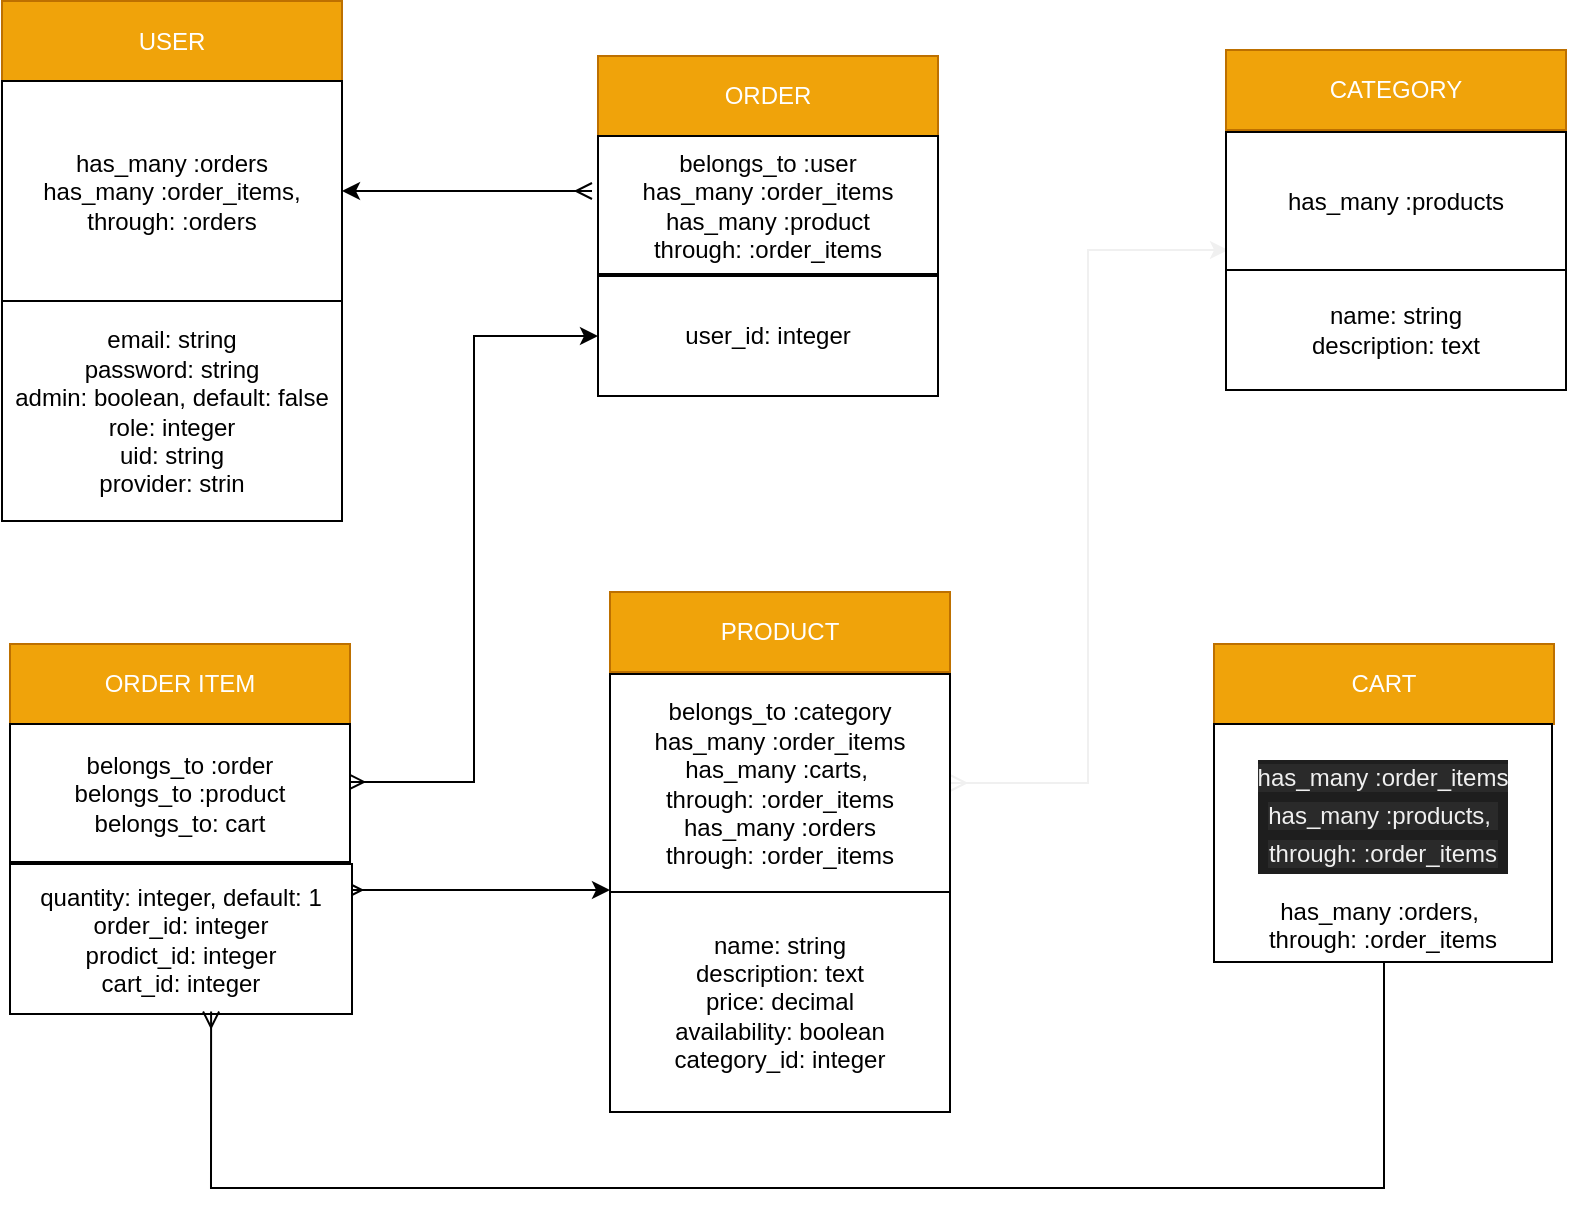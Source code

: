 <mxfile>
    <diagram id="GgGyAQL7Tlq910u7JSnT" name="Page-1">
        <mxGraphModel dx="1347" dy="680" grid="0" gridSize="9" guides="1" tooltips="1" connect="1" arrows="1" fold="1" page="1" pageScale="1" pageWidth="850" pageHeight="1100" math="0" shadow="0">
            <root>
                <mxCell id="0"/>
                <mxCell id="1" parent="0"/>
                <mxCell id="42" value="USER" style="whiteSpace=wrap;html=1;rounded=0;fillColor=#f0a30a;strokeColor=#BD7000;fontColor=#ffffff;" parent="1" vertex="1">
                    <mxGeometry x="36" y="55.5" width="170" height="40" as="geometry"/>
                </mxCell>
                <mxCell id="100" style="edgeStyle=orthogonalEdgeStyle;rounded=0;orthogonalLoop=1;jettySize=auto;html=1;endArrow=ERmany;endFill=0;startArrow=classic;startFill=1;" parent="1" source="43" edge="1">
                    <mxGeometry relative="1" as="geometry">
                        <mxPoint x="331" y="150.5" as="targetPoint"/>
                    </mxGeometry>
                </mxCell>
                <mxCell id="43" value="has_many :orders&lt;br&gt;has_many :order_items, &lt;br&gt;through: :orders" style="whiteSpace=wrap;html=1;rounded=0;" parent="1" vertex="1">
                    <mxGeometry x="36" y="95.5" width="170" height="110" as="geometry"/>
                </mxCell>
                <mxCell id="61" value="email: string&lt;br&gt;password: string&lt;br&gt;admin: boolean, default: false&lt;br&gt;role: integer&lt;br&gt;uid: string&lt;br&gt;provider: strin" style="whiteSpace=wrap;html=1;rounded=0;" parent="1" vertex="1">
                    <mxGeometry x="36" y="205.5" width="170" height="110" as="geometry"/>
                </mxCell>
                <mxCell id="63" value="PRODUCT" style="whiteSpace=wrap;html=1;rounded=0;fillColor=#f0a30a;strokeColor=#BD7000;fontColor=#ffffff;" parent="1" vertex="1">
                    <mxGeometry x="340" y="351" width="170" height="40" as="geometry"/>
                </mxCell>
                <mxCell id="64" value="name: string&lt;br&gt;description: text&lt;br&gt;price: decimal&lt;br&gt;availability: boolean&lt;br&gt;category_id: integer" style="whiteSpace=wrap;html=1;rounded=0;" parent="1" vertex="1">
                    <mxGeometry x="340" y="501" width="170" height="110" as="geometry"/>
                </mxCell>
                <mxCell id="113" style="edgeStyle=orthogonalEdgeStyle;rounded=0;orthogonalLoop=1;jettySize=auto;html=1;startArrow=classic;startFill=1;endArrow=ERmany;endFill=0;" parent="1" source="65" edge="1">
                    <mxGeometry relative="1" as="geometry">
                        <mxPoint x="208" y="500" as="targetPoint"/>
                        <Array as="points">
                            <mxPoint x="223" y="500"/>
                        </Array>
                    </mxGeometry>
                </mxCell>
                <mxCell id="118" style="edgeStyle=orthogonalEdgeStyle;rounded=0;orthogonalLoop=1;jettySize=auto;html=1;entryX=0.006;entryY=0.855;entryDx=0;entryDy=0;entryPerimeter=0;startArrow=ERmany;startFill=0;endArrow=classic;endFill=1;strokeColor=#f0f0f0;" parent="1" source="65" target="68" edge="1">
                    <mxGeometry relative="1" as="geometry"/>
                </mxCell>
                <mxCell id="65" value="belongs_to :category&lt;br&gt;has_many :order_items&lt;br&gt;has_many :carts,&amp;nbsp;&lt;br&gt;through: :order_items&lt;br&gt;has_many :orders&lt;br&gt;through: :order_items" style="whiteSpace=wrap;html=1;rounded=0;" parent="1" vertex="1">
                    <mxGeometry x="340" y="392" width="170" height="109" as="geometry"/>
                </mxCell>
                <mxCell id="66" value="CATEGORY" style="whiteSpace=wrap;html=1;rounded=0;fillColor=#f0a30a;strokeColor=#BD7000;fontColor=#ffffff;" parent="1" vertex="1">
                    <mxGeometry x="648" y="80" width="170" height="40" as="geometry"/>
                </mxCell>
                <mxCell id="67" value="name: string&lt;br&gt;description: text&lt;br&gt;" style="whiteSpace=wrap;html=1;rounded=0;" parent="1" vertex="1">
                    <mxGeometry x="648" y="190" width="170" height="60" as="geometry"/>
                </mxCell>
                <mxCell id="68" value="has_many :products" style="whiteSpace=wrap;html=1;rounded=0;" parent="1" vertex="1">
                    <mxGeometry x="648" y="121" width="170" height="69" as="geometry"/>
                </mxCell>
                <mxCell id="110" style="edgeStyle=orthogonalEdgeStyle;rounded=0;orthogonalLoop=1;jettySize=auto;html=1;entryX=0.994;entryY=0.42;entryDx=0;entryDy=0;entryPerimeter=0;startArrow=classic;startFill=1;endArrow=ERmany;endFill=0;" parent="1" source="72" target="106" edge="1">
                    <mxGeometry relative="1" as="geometry"/>
                </mxCell>
                <mxCell id="72" value="user_id: integer" style="whiteSpace=wrap;html=1;rounded=0;" parent="1" vertex="1">
                    <mxGeometry x="334" y="193" width="170" height="60" as="geometry"/>
                </mxCell>
                <mxCell id="73" value="ORDER" style="whiteSpace=wrap;html=1;rounded=0;fillColor=#f0a30a;strokeColor=#BD7000;fontColor=#ffffff;" parent="1" vertex="1">
                    <mxGeometry x="334" y="83" width="170" height="40" as="geometry"/>
                </mxCell>
                <mxCell id="74" value="belongs_to :user&lt;br&gt;has_many :order_items&lt;br&gt;has_many :product&lt;br&gt;through: :order_items" style="whiteSpace=wrap;html=1;rounded=0;" parent="1" vertex="1">
                    <mxGeometry x="334" y="123" width="170" height="69" as="geometry"/>
                </mxCell>
                <mxCell id="104" value="quantity: integer, default: 1&lt;br&gt;order_id: integer&lt;br&gt;prodict_id: integer&lt;br&gt;cart_id: integer" style="whiteSpace=wrap;html=1;rounded=0;" parent="1" vertex="1">
                    <mxGeometry x="40" y="487" width="171" height="75" as="geometry"/>
                </mxCell>
                <mxCell id="105" value="ORDER ITEM" style="whiteSpace=wrap;html=1;rounded=0;fillColor=#f0a30a;strokeColor=#BD7000;fontColor=#ffffff;" parent="1" vertex="1">
                    <mxGeometry x="40" y="377" width="170" height="40" as="geometry"/>
                </mxCell>
                <mxCell id="106" value="belongs_to :order&lt;br&gt;belongs_to :product&lt;br&gt;belongs_to: cart" style="whiteSpace=wrap;html=1;rounded=0;" parent="1" vertex="1">
                    <mxGeometry x="40" y="417" width="170" height="69" as="geometry"/>
                </mxCell>
                <mxCell id="117" style="edgeStyle=orthogonalEdgeStyle;rounded=0;orthogonalLoop=1;jettySize=auto;html=1;entryX=0.588;entryY=0.983;entryDx=0;entryDy=0;entryPerimeter=0;endArrow=ERmany;endFill=0;startArrow=classic;startFill=1;" parent="1" target="104" edge="1">
                    <mxGeometry relative="1" as="geometry">
                        <mxPoint x="727" y="488" as="sourcePoint"/>
                        <Array as="points">
                            <mxPoint x="727" y="649"/>
                            <mxPoint x="141" y="649"/>
                        </Array>
                    </mxGeometry>
                </mxCell>
                <mxCell id="115" value="CART" style="whiteSpace=wrap;html=1;rounded=0;fillColor=#f0a30a;strokeColor=#BD7000;fontColor=#ffffff;" parent="1" vertex="1">
                    <mxGeometry x="642" y="377" width="170" height="40" as="geometry"/>
                </mxCell>
                <mxCell id="116" value="&lt;p style=&quot;color: rgb(212 , 212 , 212) ; background-color: rgb(30 , 30 , 30) ; font-family: &amp;#34;menlo&amp;#34; , &amp;#34;monaco&amp;#34; , &amp;#34;courier new&amp;#34; , monospace ; line-height: 18px&quot;&gt;&lt;span style=&quot;color: rgb(240 , 240 , 240) ; font-family: &amp;#34;helvetica&amp;#34; ; background-color: rgb(42 , 42 , 42)&quot;&gt;has_many :order_items&lt;br&gt;&lt;/span&gt;&lt;span style=&quot;color: rgb(240 , 240 , 240) ; font-family: &amp;#34;helvetica&amp;#34; ; background-color: rgb(42 , 42 , 42)&quot;&gt;has_many :products,&amp;nbsp;&lt;br&gt;&lt;/span&gt;&lt;span style=&quot;color: rgb(240 , 240 , 240) ; font-family: &amp;#34;helvetica&amp;#34; ; background-color: rgb(42 , 42 , 42)&quot;&gt;through: :order_items&lt;/span&gt;&lt;/p&gt;&lt;span style=&quot;font-family: &amp;#34;helvetica&amp;#34;&quot;&gt;has_many :orders,&amp;nbsp;&lt;br&gt;&lt;/span&gt;&lt;span style=&quot;font-family: &amp;#34;helvetica&amp;#34;&quot;&gt;through: :order_items&lt;/span&gt;" style="whiteSpace=wrap;html=1;rounded=0;" parent="1" vertex="1">
                    <mxGeometry x="642" y="417" width="169" height="119" as="geometry"/>
                </mxCell>
            </root>
        </mxGraphModel>
    </diagram>
</mxfile>